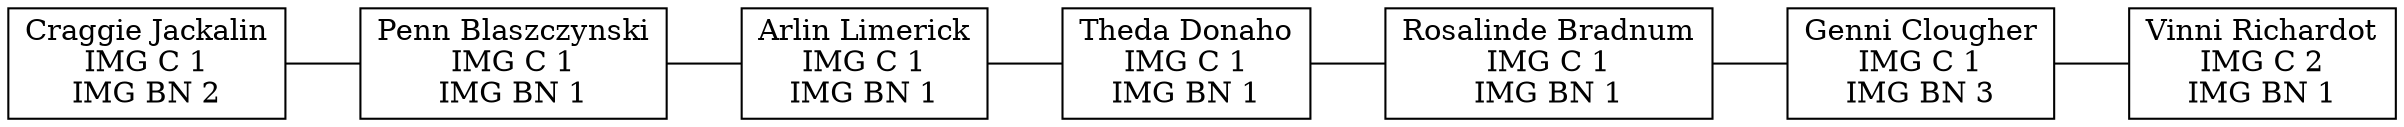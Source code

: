 digraph clientesAtendidos {
node[shape=box]
edge[arrowhead=none]
0 [label="Craggie Jackalin\nIMG C 1\nIMG BN 2"]
1 [label="Penn Blaszczynski\nIMG C 1\nIMG BN 1"]
2 [label="Arlin Limerick\nIMG C 1\nIMG BN 1"]
3 [label="Theda Donaho\nIMG C 1\nIMG BN 1"]
4 [label="Rosalinde Bradnum\nIMG C 1\nIMG BN 1"]
5 [label="Genni Clougher\nIMG C 1\nIMG BN 3"]
6 [label="Vinni Richardot\nIMG C 2\nIMG BN 1"]
0->1
1->2
2->3
3->4
4->5
5->6
rankdir=LR
}